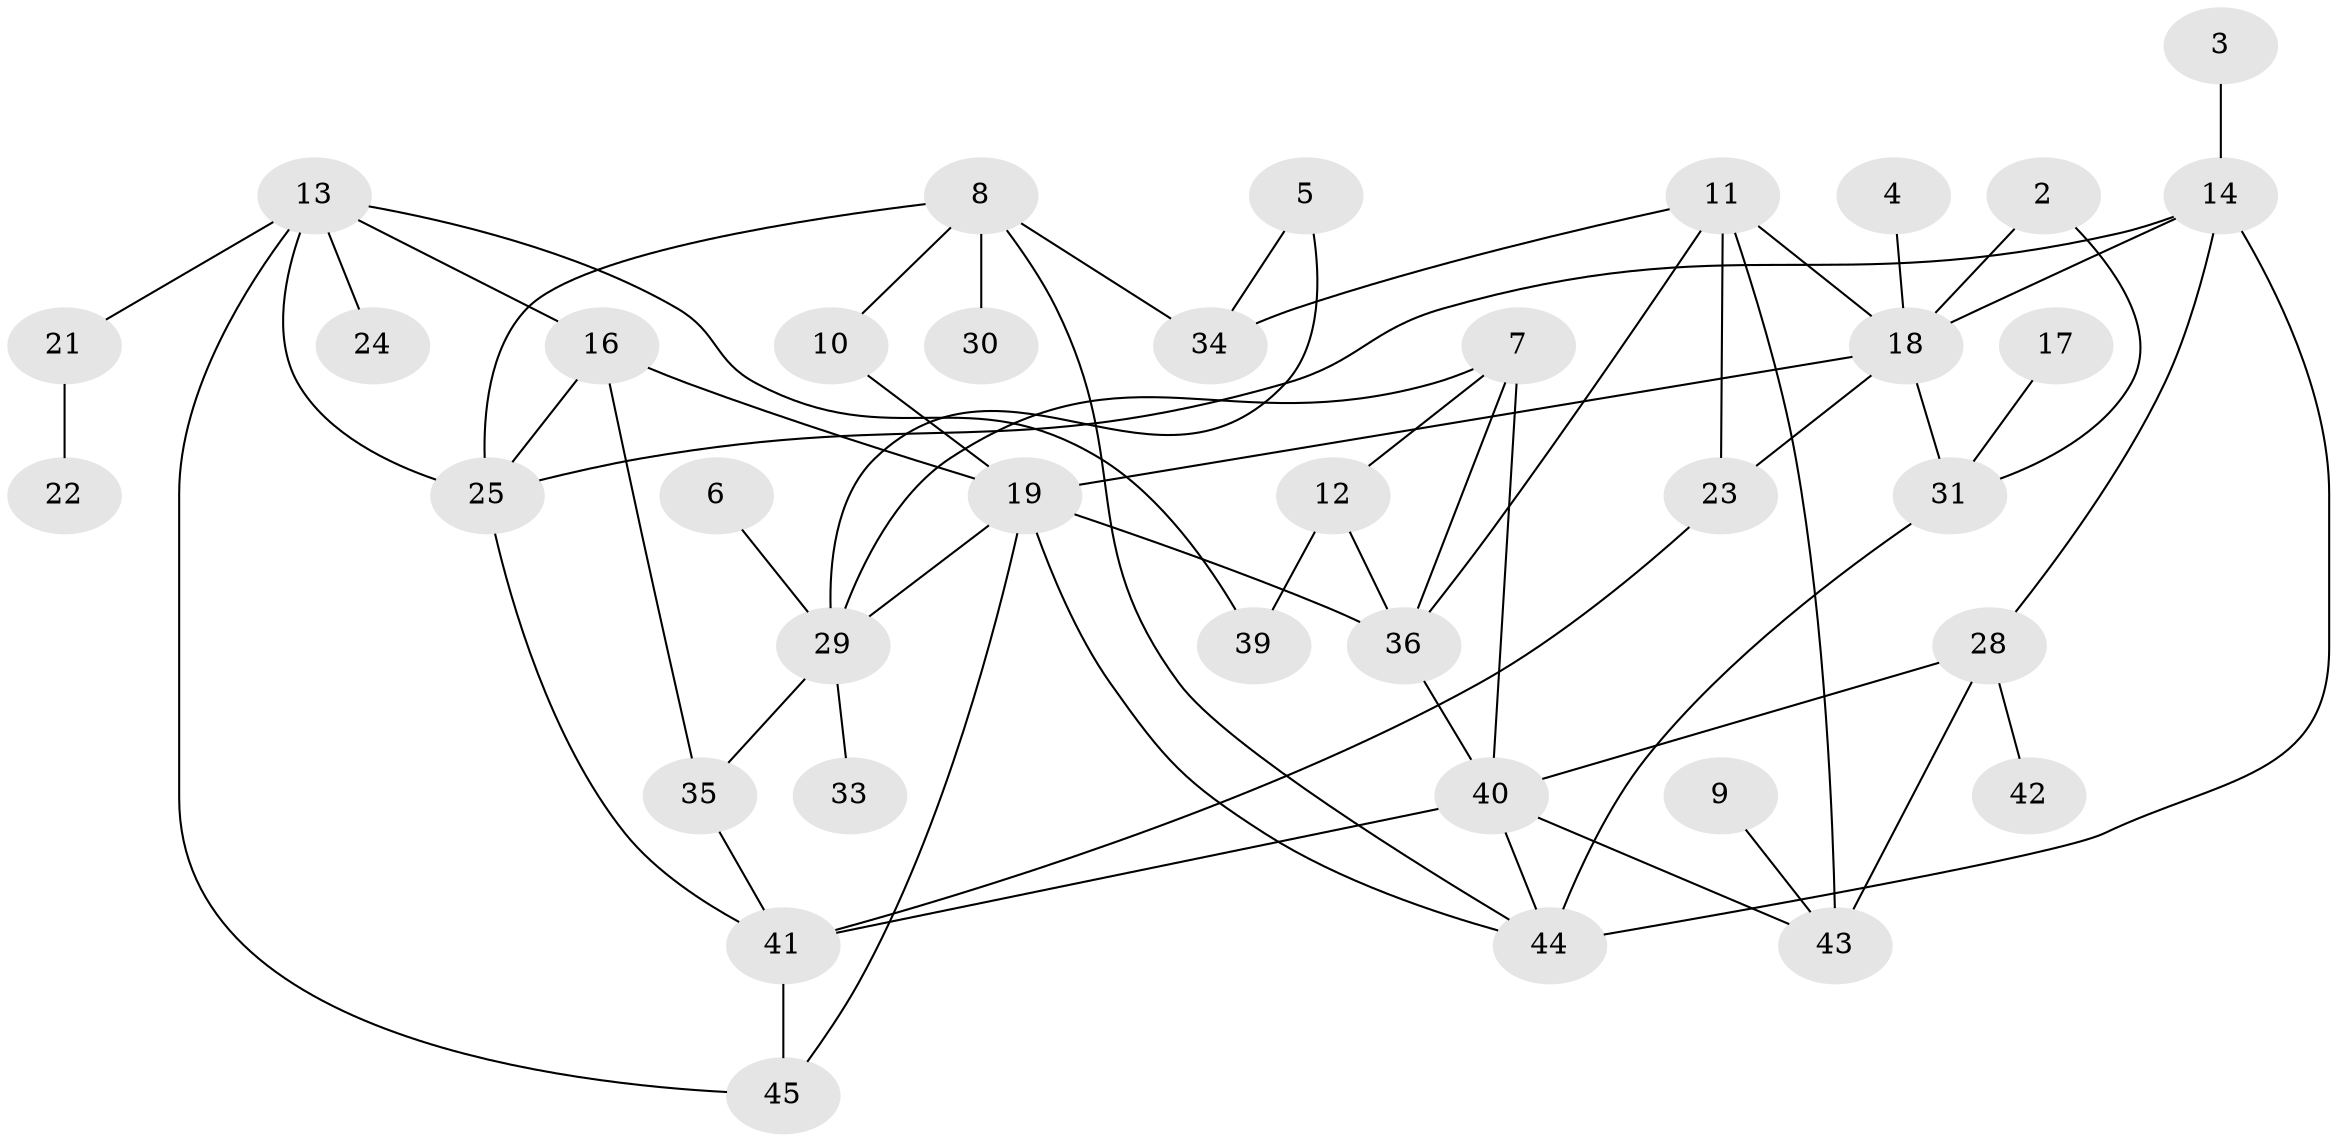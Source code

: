 // original degree distribution, {2: 0.25842696629213485, 0: 0.0898876404494382, 3: 0.20224719101123595, 1: 0.16853932584269662, 4: 0.14606741573033707, 6: 0.033707865168539325, 5: 0.0898876404494382, 7: 0.011235955056179775}
// Generated by graph-tools (version 1.1) at 2025/00/03/09/25 03:00:40]
// undirected, 37 vertices, 61 edges
graph export_dot {
graph [start="1"]
  node [color=gray90,style=filled];
  2;
  3;
  4;
  5;
  6;
  7;
  8;
  9;
  10;
  11;
  12;
  13;
  14;
  16;
  17;
  18;
  19;
  21;
  22;
  23;
  24;
  25;
  28;
  29;
  30;
  31;
  33;
  34;
  35;
  36;
  39;
  40;
  41;
  42;
  43;
  44;
  45;
  2 -- 18 [weight=2.0];
  2 -- 31 [weight=1.0];
  3 -- 14 [weight=1.0];
  4 -- 18 [weight=1.0];
  5 -- 29 [weight=1.0];
  5 -- 34 [weight=1.0];
  6 -- 29 [weight=1.0];
  7 -- 12 [weight=1.0];
  7 -- 29 [weight=1.0];
  7 -- 36 [weight=2.0];
  7 -- 40 [weight=1.0];
  8 -- 10 [weight=1.0];
  8 -- 25 [weight=2.0];
  8 -- 30 [weight=2.0];
  8 -- 34 [weight=1.0];
  8 -- 44 [weight=1.0];
  9 -- 43 [weight=1.0];
  10 -- 19 [weight=1.0];
  11 -- 18 [weight=1.0];
  11 -- 23 [weight=1.0];
  11 -- 34 [weight=1.0];
  11 -- 36 [weight=1.0];
  11 -- 43 [weight=2.0];
  12 -- 36 [weight=1.0];
  12 -- 39 [weight=1.0];
  13 -- 16 [weight=1.0];
  13 -- 21 [weight=1.0];
  13 -- 24 [weight=1.0];
  13 -- 25 [weight=1.0];
  13 -- 39 [weight=1.0];
  13 -- 45 [weight=1.0];
  14 -- 18 [weight=1.0];
  14 -- 25 [weight=1.0];
  14 -- 28 [weight=1.0];
  14 -- 44 [weight=1.0];
  16 -- 19 [weight=2.0];
  16 -- 25 [weight=1.0];
  16 -- 35 [weight=1.0];
  17 -- 31 [weight=1.0];
  18 -- 19 [weight=2.0];
  18 -- 23 [weight=2.0];
  18 -- 31 [weight=1.0];
  19 -- 29 [weight=1.0];
  19 -- 36 [weight=2.0];
  19 -- 44 [weight=1.0];
  19 -- 45 [weight=1.0];
  21 -- 22 [weight=1.0];
  23 -- 41 [weight=1.0];
  25 -- 41 [weight=1.0];
  28 -- 40 [weight=1.0];
  28 -- 42 [weight=1.0];
  28 -- 43 [weight=1.0];
  29 -- 33 [weight=1.0];
  29 -- 35 [weight=1.0];
  31 -- 44 [weight=2.0];
  35 -- 41 [weight=1.0];
  36 -- 40 [weight=1.0];
  40 -- 41 [weight=1.0];
  40 -- 43 [weight=1.0];
  40 -- 44 [weight=1.0];
  41 -- 45 [weight=1.0];
}
